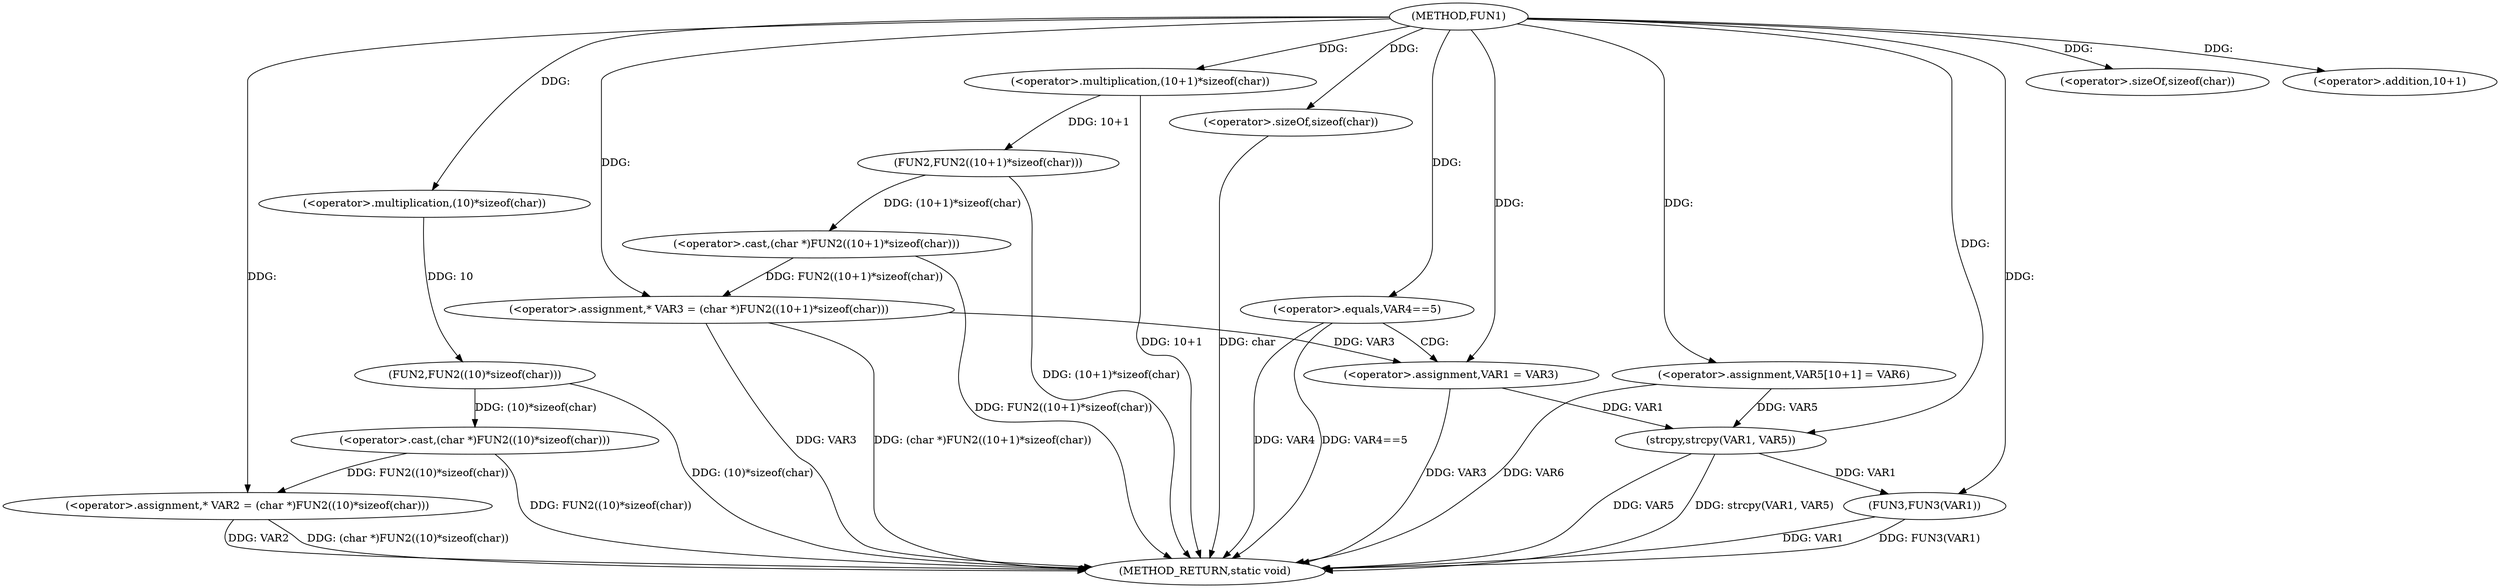 digraph FUN1 {  
"1000100" [label = "(METHOD,FUN1)" ]
"1000143" [label = "(METHOD_RETURN,static void)" ]
"1000104" [label = "(<operator>.assignment,* VAR2 = (char *)FUN2((10)*sizeof(char)))" ]
"1000106" [label = "(<operator>.cast,(char *)FUN2((10)*sizeof(char)))" ]
"1000108" [label = "(FUN2,FUN2((10)*sizeof(char)))" ]
"1000109" [label = "(<operator>.multiplication,(10)*sizeof(char))" ]
"1000111" [label = "(<operator>.sizeOf,sizeof(char))" ]
"1000114" [label = "(<operator>.assignment,* VAR3 = (char *)FUN2((10+1)*sizeof(char)))" ]
"1000116" [label = "(<operator>.cast,(char *)FUN2((10+1)*sizeof(char)))" ]
"1000118" [label = "(FUN2,FUN2((10+1)*sizeof(char)))" ]
"1000119" [label = "(<operator>.multiplication,(10+1)*sizeof(char))" ]
"1000120" [label = "(<operator>.addition,10+1)" ]
"1000123" [label = "(<operator>.sizeOf,sizeof(char))" ]
"1000126" [label = "(<operator>.equals,VAR4==5)" ]
"1000130" [label = "(<operator>.assignment,VAR1 = VAR3)" ]
"1000135" [label = "(<operator>.assignment,VAR5[10+1] = VAR6)" ]
"1000138" [label = "(strcpy,strcpy(VAR1, VAR5))" ]
"1000141" [label = "(FUN3,FUN3(VAR1))" ]
  "1000141" -> "1000143"  [ label = "DDG: VAR1"] 
  "1000106" -> "1000143"  [ label = "DDG: FUN2((10)*sizeof(char))"] 
  "1000104" -> "1000143"  [ label = "DDG: VAR2"] 
  "1000138" -> "1000143"  [ label = "DDG: VAR5"] 
  "1000114" -> "1000143"  [ label = "DDG: VAR3"] 
  "1000126" -> "1000143"  [ label = "DDG: VAR4"] 
  "1000116" -> "1000143"  [ label = "DDG: FUN2((10+1)*sizeof(char))"] 
  "1000138" -> "1000143"  [ label = "DDG: strcpy(VAR1, VAR5)"] 
  "1000118" -> "1000143"  [ label = "DDG: (10+1)*sizeof(char)"] 
  "1000114" -> "1000143"  [ label = "DDG: (char *)FUN2((10+1)*sizeof(char))"] 
  "1000123" -> "1000143"  [ label = "DDG: char"] 
  "1000126" -> "1000143"  [ label = "DDG: VAR4==5"] 
  "1000130" -> "1000143"  [ label = "DDG: VAR3"] 
  "1000141" -> "1000143"  [ label = "DDG: FUN3(VAR1)"] 
  "1000119" -> "1000143"  [ label = "DDG: 10+1"] 
  "1000135" -> "1000143"  [ label = "DDG: VAR6"] 
  "1000104" -> "1000143"  [ label = "DDG: (char *)FUN2((10)*sizeof(char))"] 
  "1000108" -> "1000143"  [ label = "DDG: (10)*sizeof(char)"] 
  "1000106" -> "1000104"  [ label = "DDG: FUN2((10)*sizeof(char))"] 
  "1000100" -> "1000104"  [ label = "DDG: "] 
  "1000108" -> "1000106"  [ label = "DDG: (10)*sizeof(char)"] 
  "1000109" -> "1000108"  [ label = "DDG: 10"] 
  "1000100" -> "1000109"  [ label = "DDG: "] 
  "1000100" -> "1000111"  [ label = "DDG: "] 
  "1000116" -> "1000114"  [ label = "DDG: FUN2((10+1)*sizeof(char))"] 
  "1000100" -> "1000114"  [ label = "DDG: "] 
  "1000118" -> "1000116"  [ label = "DDG: (10+1)*sizeof(char)"] 
  "1000119" -> "1000118"  [ label = "DDG: 10+1"] 
  "1000100" -> "1000119"  [ label = "DDG: "] 
  "1000100" -> "1000120"  [ label = "DDG: "] 
  "1000100" -> "1000123"  [ label = "DDG: "] 
  "1000100" -> "1000126"  [ label = "DDG: "] 
  "1000114" -> "1000130"  [ label = "DDG: VAR3"] 
  "1000100" -> "1000130"  [ label = "DDG: "] 
  "1000100" -> "1000135"  [ label = "DDG: "] 
  "1000130" -> "1000138"  [ label = "DDG: VAR1"] 
  "1000100" -> "1000138"  [ label = "DDG: "] 
  "1000135" -> "1000138"  [ label = "DDG: VAR5"] 
  "1000138" -> "1000141"  [ label = "DDG: VAR1"] 
  "1000100" -> "1000141"  [ label = "DDG: "] 
  "1000126" -> "1000130"  [ label = "CDG: "] 
}
